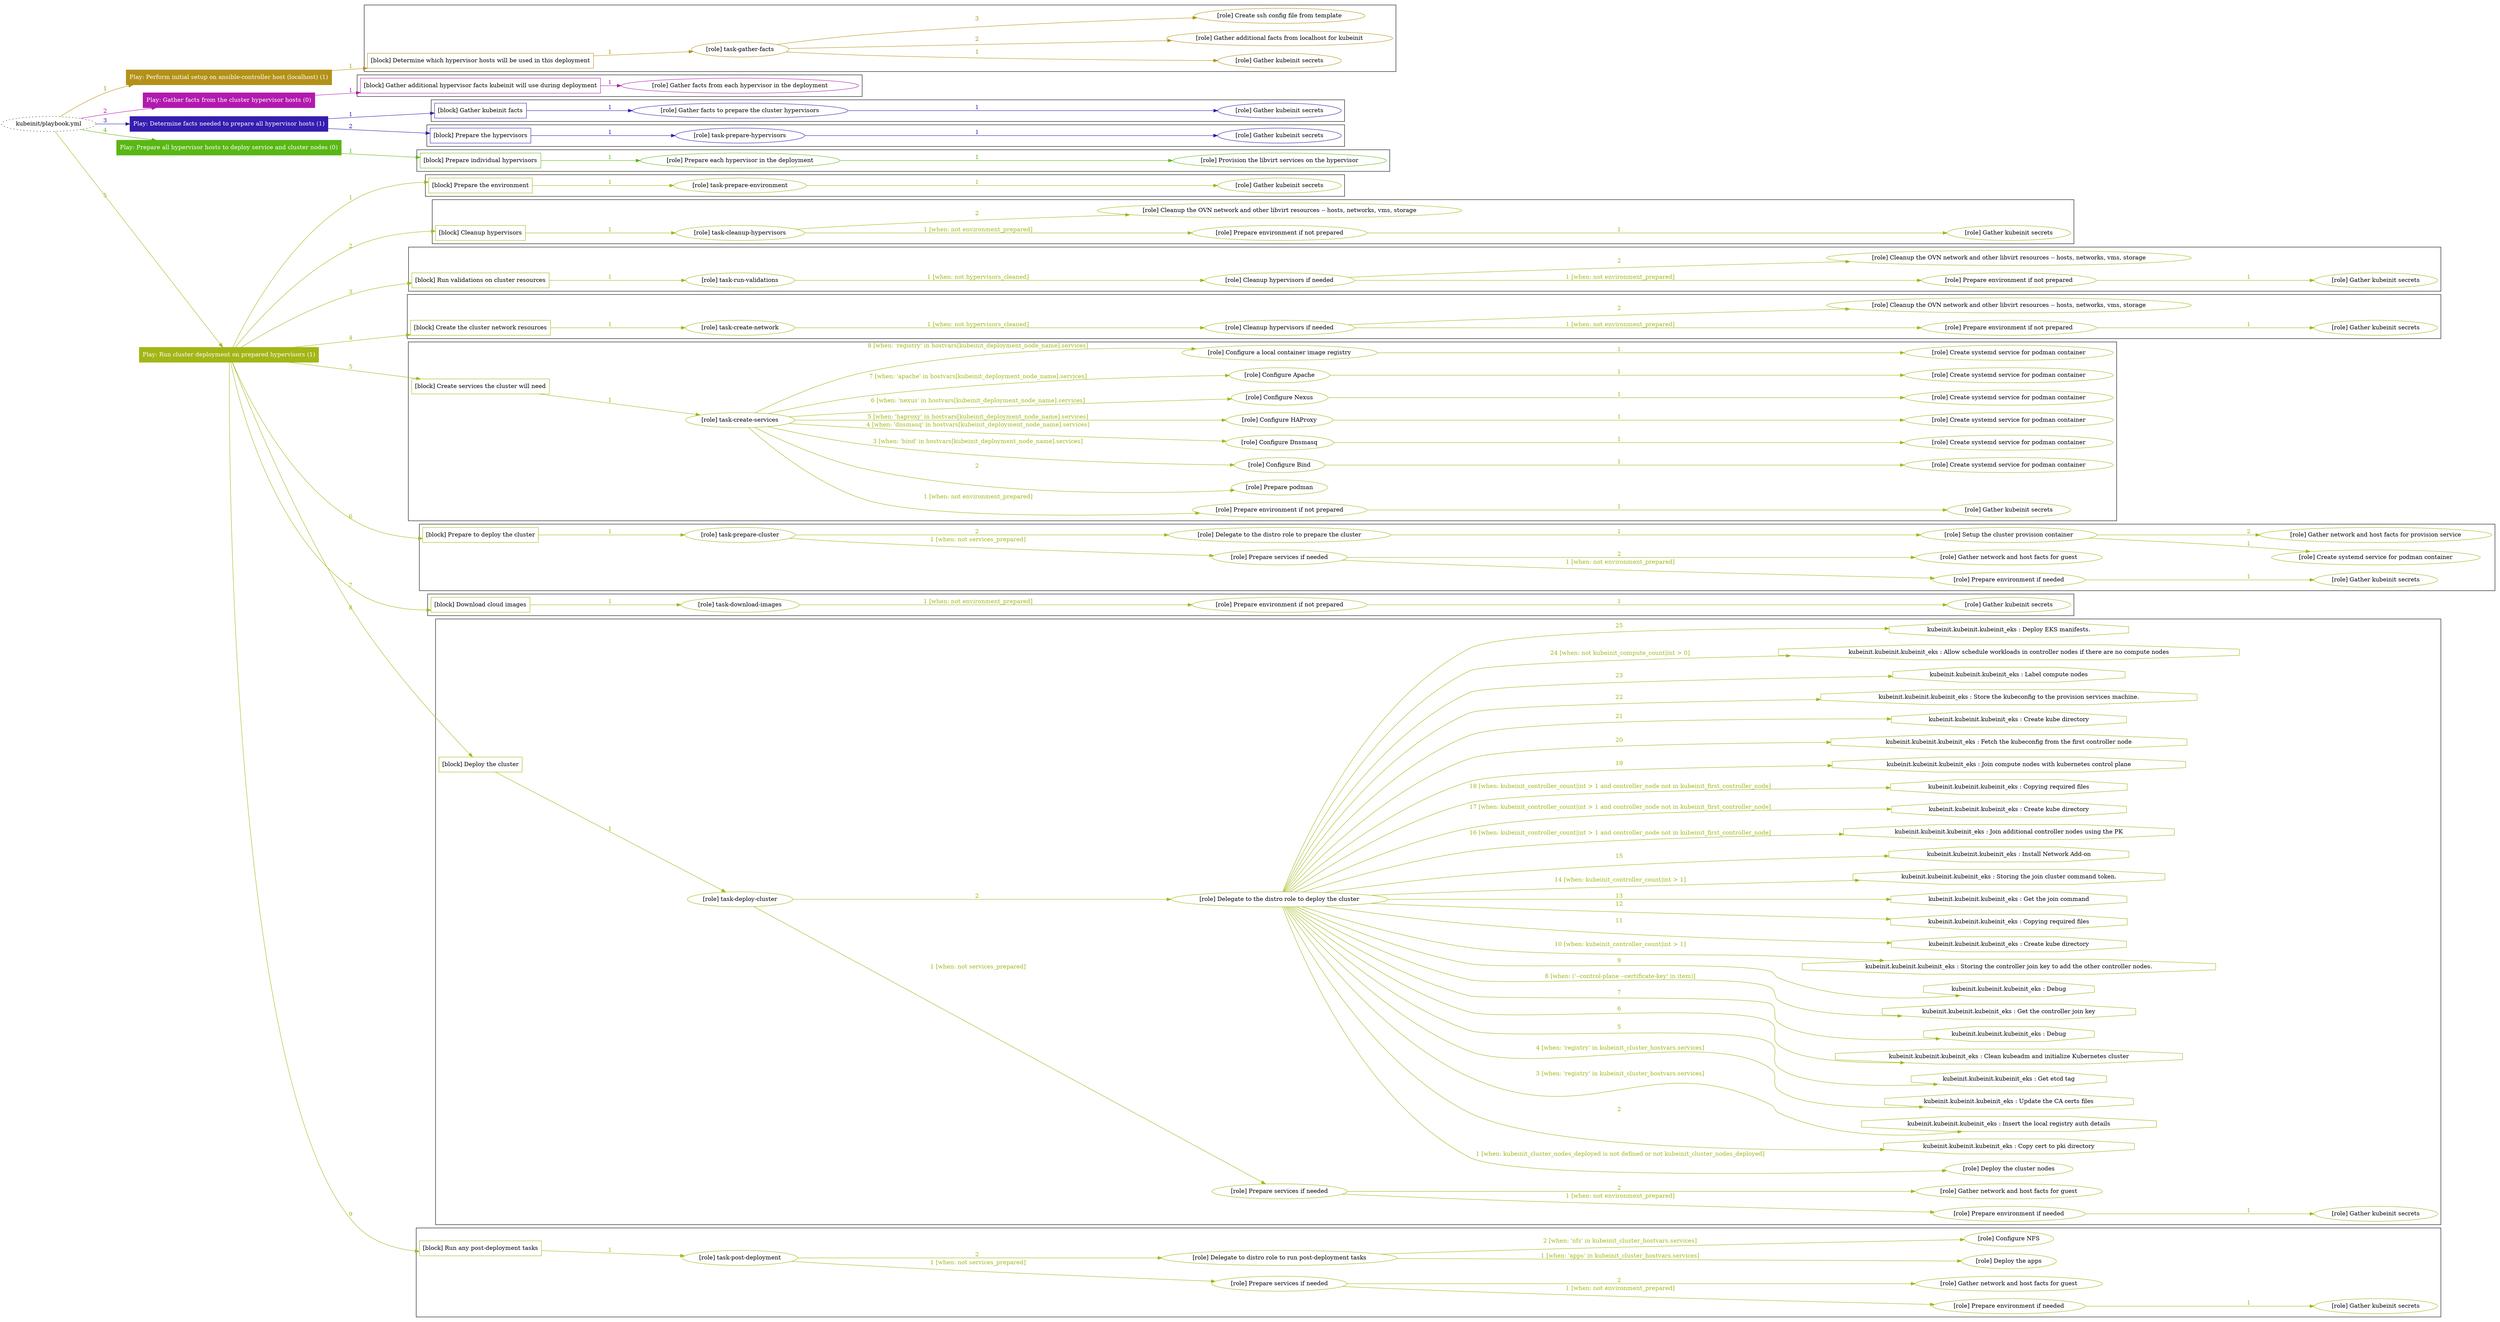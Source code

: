 digraph {
	graph [concentrate=true ordering=in rankdir=LR ratio=fill]
	edge [esep=5 sep=10]
	"kubeinit/playbook.yml" [URL="/home/runner/work/kubeinit/kubeinit/kubeinit/playbook.yml" id=playbook_ec47023a style=dotted]
	"kubeinit/playbook.yml" -> play_1384ffce [label="1 " color="#b39119" fontcolor="#b39119" id=edge_6d614807 labeltooltip="1 " tooltip="1 "]
	subgraph "Play: Perform initial setup on ansible-controller host (localhost) (1)" {
		play_1384ffce [label="Play: Perform initial setup on ansible-controller host (localhost) (1)" URL="/home/runner/work/kubeinit/kubeinit/kubeinit/playbook.yml" color="#b39119" fontcolor="#ffffff" id=play_1384ffce shape=box style=filled tooltip=localhost]
		play_1384ffce -> block_0595ec29 [label=1 color="#b39119" fontcolor="#b39119" id=edge_ca85a07b labeltooltip=1 tooltip=1]
		subgraph cluster_block_0595ec29 {
			block_0595ec29 [label="[block] Determine which hypervisor hosts will be used in this deployment" URL="/home/runner/work/kubeinit/kubeinit/kubeinit/playbook.yml" color="#b39119" id=block_0595ec29 labeltooltip="Determine which hypervisor hosts will be used in this deployment" shape=box tooltip="Determine which hypervisor hosts will be used in this deployment"]
			block_0595ec29 -> role_7319bb50 [label="1 " color="#b39119" fontcolor="#b39119" id=edge_0e35eb71 labeltooltip="1 " tooltip="1 "]
			subgraph "task-gather-facts" {
				role_7319bb50 [label="[role] task-gather-facts" URL="/home/runner/work/kubeinit/kubeinit/kubeinit/playbook.yml" color="#b39119" id=role_7319bb50 tooltip="task-gather-facts"]
				role_7319bb50 -> role_ee40eda3 [label="1 " color="#b39119" fontcolor="#b39119" id=edge_dec8e1fb labeltooltip="1 " tooltip="1 "]
				subgraph "Gather kubeinit secrets" {
					role_ee40eda3 [label="[role] Gather kubeinit secrets" URL="/home/runner/.ansible/collections/ansible_collections/kubeinit/kubeinit/roles/kubeinit_prepare/tasks/build_hypervisors_group.yml" color="#b39119" id=role_ee40eda3 tooltip="Gather kubeinit secrets"]
				}
				role_7319bb50 -> role_ac3e033e [label="2 " color="#b39119" fontcolor="#b39119" id=edge_cea5379b labeltooltip="2 " tooltip="2 "]
				subgraph "Gather additional facts from localhost for kubeinit" {
					role_ac3e033e [label="[role] Gather additional facts from localhost for kubeinit" URL="/home/runner/.ansible/collections/ansible_collections/kubeinit/kubeinit/roles/kubeinit_prepare/tasks/build_hypervisors_group.yml" color="#b39119" id=role_ac3e033e tooltip="Gather additional facts from localhost for kubeinit"]
				}
				role_7319bb50 -> role_bf88262b [label="3 " color="#b39119" fontcolor="#b39119" id=edge_b7e9d6ab labeltooltip="3 " tooltip="3 "]
				subgraph "Create ssh config file from template" {
					role_bf88262b [label="[role] Create ssh config file from template" URL="/home/runner/.ansible/collections/ansible_collections/kubeinit/kubeinit/roles/kubeinit_prepare/tasks/build_hypervisors_group.yml" color="#b39119" id=role_bf88262b tooltip="Create ssh config file from template"]
				}
			}
		}
	}
	"kubeinit/playbook.yml" -> play_9334f4c2 [label="2 " color="#b21aaf" fontcolor="#b21aaf" id=edge_70370ef4 labeltooltip="2 " tooltip="2 "]
	subgraph "Play: Gather facts from the cluster hypervisor hosts (0)" {
		play_9334f4c2 [label="Play: Gather facts from the cluster hypervisor hosts (0)" URL="/home/runner/work/kubeinit/kubeinit/kubeinit/playbook.yml" color="#b21aaf" fontcolor="#ffffff" id=play_9334f4c2 shape=box style=filled tooltip="Play: Gather facts from the cluster hypervisor hosts (0)"]
		play_9334f4c2 -> block_2de4679b [label=1 color="#b21aaf" fontcolor="#b21aaf" id=edge_69ff8d2b labeltooltip=1 tooltip=1]
		subgraph cluster_block_2de4679b {
			block_2de4679b [label="[block] Gather additional hypervisor facts kubeinit will use during deployment" URL="/home/runner/work/kubeinit/kubeinit/kubeinit/playbook.yml" color="#b21aaf" id=block_2de4679b labeltooltip="Gather additional hypervisor facts kubeinit will use during deployment" shape=box tooltip="Gather additional hypervisor facts kubeinit will use during deployment"]
			block_2de4679b -> role_be500702 [label="1 " color="#b21aaf" fontcolor="#b21aaf" id=edge_125c259d labeltooltip="1 " tooltip="1 "]
			subgraph "Gather facts from each hypervisor in the deployment" {
				role_be500702 [label="[role] Gather facts from each hypervisor in the deployment" URL="/home/runner/work/kubeinit/kubeinit/kubeinit/playbook.yml" color="#b21aaf" id=role_be500702 tooltip="Gather facts from each hypervisor in the deployment"]
			}
		}
	}
	"kubeinit/playbook.yml" -> play_9b127abe [label="3 " color="#341daf" fontcolor="#341daf" id=edge_a1f7fdb3 labeltooltip="3 " tooltip="3 "]
	subgraph "Play: Determine facts needed to prepare all hypervisor hosts (1)" {
		play_9b127abe [label="Play: Determine facts needed to prepare all hypervisor hosts (1)" URL="/home/runner/work/kubeinit/kubeinit/kubeinit/playbook.yml" color="#341daf" fontcolor="#ffffff" id=play_9b127abe shape=box style=filled tooltip=localhost]
		play_9b127abe -> block_f1ce55e1 [label=1 color="#341daf" fontcolor="#341daf" id=edge_9dd0a564 labeltooltip=1 tooltip=1]
		subgraph cluster_block_f1ce55e1 {
			block_f1ce55e1 [label="[block] Gather kubeinit facts" URL="/home/runner/work/kubeinit/kubeinit/kubeinit/playbook.yml" color="#341daf" id=block_f1ce55e1 labeltooltip="Gather kubeinit facts" shape=box tooltip="Gather kubeinit facts"]
			block_f1ce55e1 -> role_ab0ae256 [label="1 " color="#341daf" fontcolor="#341daf" id=edge_a9f8a50f labeltooltip="1 " tooltip="1 "]
			subgraph "Gather facts to prepare the cluster hypervisors" {
				role_ab0ae256 [label="[role] Gather facts to prepare the cluster hypervisors" URL="/home/runner/work/kubeinit/kubeinit/kubeinit/playbook.yml" color="#341daf" id=role_ab0ae256 tooltip="Gather facts to prepare the cluster hypervisors"]
				role_ab0ae256 -> role_a054640f [label="1 " color="#341daf" fontcolor="#341daf" id=edge_14a47ede labeltooltip="1 " tooltip="1 "]
				subgraph "Gather kubeinit secrets" {
					role_a054640f [label="[role] Gather kubeinit secrets" URL="/home/runner/.ansible/collections/ansible_collections/kubeinit/kubeinit/roles/kubeinit_prepare/tasks/gather_kubeinit_facts.yml" color="#341daf" id=role_a054640f tooltip="Gather kubeinit secrets"]
				}
			}
		}
		play_9b127abe -> block_f4583c56 [label=2 color="#341daf" fontcolor="#341daf" id=edge_c5135a31 labeltooltip=2 tooltip=2]
		subgraph cluster_block_f4583c56 {
			block_f4583c56 [label="[block] Prepare the hypervisors" URL="/home/runner/work/kubeinit/kubeinit/kubeinit/playbook.yml" color="#341daf" id=block_f4583c56 labeltooltip="Prepare the hypervisors" shape=box tooltip="Prepare the hypervisors"]
			block_f4583c56 -> role_5932c549 [label="1 " color="#341daf" fontcolor="#341daf" id=edge_4b9868b8 labeltooltip="1 " tooltip="1 "]
			subgraph "task-prepare-hypervisors" {
				role_5932c549 [label="[role] task-prepare-hypervisors" URL="/home/runner/work/kubeinit/kubeinit/kubeinit/playbook.yml" color="#341daf" id=role_5932c549 tooltip="task-prepare-hypervisors"]
				role_5932c549 -> role_1930f301 [label="1 " color="#341daf" fontcolor="#341daf" id=edge_70706a9b labeltooltip="1 " tooltip="1 "]
				subgraph "Gather kubeinit secrets" {
					role_1930f301 [label="[role] Gather kubeinit secrets" URL="/home/runner/.ansible/collections/ansible_collections/kubeinit/kubeinit/roles/kubeinit_prepare/tasks/gather_kubeinit_facts.yml" color="#341daf" id=role_1930f301 tooltip="Gather kubeinit secrets"]
				}
			}
		}
	}
	"kubeinit/playbook.yml" -> play_77f406da [label="4 " color="#59b715" fontcolor="#59b715" id=edge_f0935a85 labeltooltip="4 " tooltip="4 "]
	subgraph "Play: Prepare all hypervisor hosts to deploy service and cluster nodes (0)" {
		play_77f406da [label="Play: Prepare all hypervisor hosts to deploy service and cluster nodes (0)" URL="/home/runner/work/kubeinit/kubeinit/kubeinit/playbook.yml" color="#59b715" fontcolor="#ffffff" id=play_77f406da shape=box style=filled tooltip="Play: Prepare all hypervisor hosts to deploy service and cluster nodes (0)"]
		play_77f406da -> block_e1009014 [label=1 color="#59b715" fontcolor="#59b715" id=edge_7661b34a labeltooltip=1 tooltip=1]
		subgraph cluster_block_e1009014 {
			block_e1009014 [label="[block] Prepare individual hypervisors" URL="/home/runner/work/kubeinit/kubeinit/kubeinit/playbook.yml" color="#59b715" id=block_e1009014 labeltooltip="Prepare individual hypervisors" shape=box tooltip="Prepare individual hypervisors"]
			block_e1009014 -> role_3b93a4de [label="1 " color="#59b715" fontcolor="#59b715" id=edge_a768e139 labeltooltip="1 " tooltip="1 "]
			subgraph "Prepare each hypervisor in the deployment" {
				role_3b93a4de [label="[role] Prepare each hypervisor in the deployment" URL="/home/runner/work/kubeinit/kubeinit/kubeinit/playbook.yml" color="#59b715" id=role_3b93a4de tooltip="Prepare each hypervisor in the deployment"]
				role_3b93a4de -> role_aac53ccb [label="1 " color="#59b715" fontcolor="#59b715" id=edge_88a096f7 labeltooltip="1 " tooltip="1 "]
				subgraph "Provision the libvirt services on the hypervisor" {
					role_aac53ccb [label="[role] Provision the libvirt services on the hypervisor" URL="/home/runner/.ansible/collections/ansible_collections/kubeinit/kubeinit/roles/kubeinit_prepare/tasks/prepare_hypervisor.yml" color="#59b715" id=role_aac53ccb tooltip="Provision the libvirt services on the hypervisor"]
				}
			}
		}
	}
	"kubeinit/playbook.yml" -> play_e4306704 [label="5 " color="#a2b616" fontcolor="#a2b616" id=edge_ad97b59d labeltooltip="5 " tooltip="5 "]
	subgraph "Play: Run cluster deployment on prepared hypervisors (1)" {
		play_e4306704 [label="Play: Run cluster deployment on prepared hypervisors (1)" URL="/home/runner/work/kubeinit/kubeinit/kubeinit/playbook.yml" color="#a2b616" fontcolor="#ffffff" id=play_e4306704 shape=box style=filled tooltip=localhost]
		play_e4306704 -> block_54ba2084 [label=1 color="#a2b616" fontcolor="#a2b616" id=edge_aed9d287 labeltooltip=1 tooltip=1]
		subgraph cluster_block_54ba2084 {
			block_54ba2084 [label="[block] Prepare the environment" URL="/home/runner/work/kubeinit/kubeinit/kubeinit/playbook.yml" color="#a2b616" id=block_54ba2084 labeltooltip="Prepare the environment" shape=box tooltip="Prepare the environment"]
			block_54ba2084 -> role_0c67f81e [label="1 " color="#a2b616" fontcolor="#a2b616" id=edge_0d0979a2 labeltooltip="1 " tooltip="1 "]
			subgraph "task-prepare-environment" {
				role_0c67f81e [label="[role] task-prepare-environment" URL="/home/runner/work/kubeinit/kubeinit/kubeinit/playbook.yml" color="#a2b616" id=role_0c67f81e tooltip="task-prepare-environment"]
				role_0c67f81e -> role_c3df45f8 [label="1 " color="#a2b616" fontcolor="#a2b616" id=edge_5001c2c8 labeltooltip="1 " tooltip="1 "]
				subgraph "Gather kubeinit secrets" {
					role_c3df45f8 [label="[role] Gather kubeinit secrets" URL="/home/runner/.ansible/collections/ansible_collections/kubeinit/kubeinit/roles/kubeinit_prepare/tasks/gather_kubeinit_facts.yml" color="#a2b616" id=role_c3df45f8 tooltip="Gather kubeinit secrets"]
				}
			}
		}
		play_e4306704 -> block_d8fe4253 [label=2 color="#a2b616" fontcolor="#a2b616" id=edge_7fc5cfd8 labeltooltip=2 tooltip=2]
		subgraph cluster_block_d8fe4253 {
			block_d8fe4253 [label="[block] Cleanup hypervisors" URL="/home/runner/work/kubeinit/kubeinit/kubeinit/playbook.yml" color="#a2b616" id=block_d8fe4253 labeltooltip="Cleanup hypervisors" shape=box tooltip="Cleanup hypervisors"]
			block_d8fe4253 -> role_6a2c666e [label="1 " color="#a2b616" fontcolor="#a2b616" id=edge_db974cf5 labeltooltip="1 " tooltip="1 "]
			subgraph "task-cleanup-hypervisors" {
				role_6a2c666e [label="[role] task-cleanup-hypervisors" URL="/home/runner/work/kubeinit/kubeinit/kubeinit/playbook.yml" color="#a2b616" id=role_6a2c666e tooltip="task-cleanup-hypervisors"]
				role_6a2c666e -> role_450c06d3 [label="1 [when: not environment_prepared]" color="#a2b616" fontcolor="#a2b616" id=edge_14002dcc labeltooltip="1 [when: not environment_prepared]" tooltip="1 [when: not environment_prepared]"]
				subgraph "Prepare environment if not prepared" {
					role_450c06d3 [label="[role] Prepare environment if not prepared" URL="/home/runner/.ansible/collections/ansible_collections/kubeinit/kubeinit/roles/kubeinit_prepare/tasks/cleanup_hypervisors.yml" color="#a2b616" id=role_450c06d3 tooltip="Prepare environment if not prepared"]
					role_450c06d3 -> role_dd21e432 [label="1 " color="#a2b616" fontcolor="#a2b616" id=edge_26f15fe7 labeltooltip="1 " tooltip="1 "]
					subgraph "Gather kubeinit secrets" {
						role_dd21e432 [label="[role] Gather kubeinit secrets" URL="/home/runner/.ansible/collections/ansible_collections/kubeinit/kubeinit/roles/kubeinit_prepare/tasks/gather_kubeinit_facts.yml" color="#a2b616" id=role_dd21e432 tooltip="Gather kubeinit secrets"]
					}
				}
				role_6a2c666e -> role_c85d9fbb [label="2 " color="#a2b616" fontcolor="#a2b616" id=edge_22e83141 labeltooltip="2 " tooltip="2 "]
				subgraph "Cleanup the OVN network and other libvirt resources -- hosts, networks, vms, storage" {
					role_c85d9fbb [label="[role] Cleanup the OVN network and other libvirt resources -- hosts, networks, vms, storage" URL="/home/runner/.ansible/collections/ansible_collections/kubeinit/kubeinit/roles/kubeinit_prepare/tasks/cleanup_hypervisors.yml" color="#a2b616" id=role_c85d9fbb tooltip="Cleanup the OVN network and other libvirt resources -- hosts, networks, vms, storage"]
				}
			}
		}
		play_e4306704 -> block_e5bf9b51 [label=3 color="#a2b616" fontcolor="#a2b616" id=edge_d3d38bf9 labeltooltip=3 tooltip=3]
		subgraph cluster_block_e5bf9b51 {
			block_e5bf9b51 [label="[block] Run validations on cluster resources" URL="/home/runner/work/kubeinit/kubeinit/kubeinit/playbook.yml" color="#a2b616" id=block_e5bf9b51 labeltooltip="Run validations on cluster resources" shape=box tooltip="Run validations on cluster resources"]
			block_e5bf9b51 -> role_282b7a46 [label="1 " color="#a2b616" fontcolor="#a2b616" id=edge_1b433d8a labeltooltip="1 " tooltip="1 "]
			subgraph "task-run-validations" {
				role_282b7a46 [label="[role] task-run-validations" URL="/home/runner/work/kubeinit/kubeinit/kubeinit/playbook.yml" color="#a2b616" id=role_282b7a46 tooltip="task-run-validations"]
				role_282b7a46 -> role_79e060f1 [label="1 [when: not hypervisors_cleaned]" color="#a2b616" fontcolor="#a2b616" id=edge_530b3eea labeltooltip="1 [when: not hypervisors_cleaned]" tooltip="1 [when: not hypervisors_cleaned]"]
				subgraph "Cleanup hypervisors if needed" {
					role_79e060f1 [label="[role] Cleanup hypervisors if needed" URL="/home/runner/.ansible/collections/ansible_collections/kubeinit/kubeinit/roles/kubeinit_validations/tasks/main.yml" color="#a2b616" id=role_79e060f1 tooltip="Cleanup hypervisors if needed"]
					role_79e060f1 -> role_38dfc001 [label="1 [when: not environment_prepared]" color="#a2b616" fontcolor="#a2b616" id=edge_3dbb3c7a labeltooltip="1 [when: not environment_prepared]" tooltip="1 [when: not environment_prepared]"]
					subgraph "Prepare environment if not prepared" {
						role_38dfc001 [label="[role] Prepare environment if not prepared" URL="/home/runner/.ansible/collections/ansible_collections/kubeinit/kubeinit/roles/kubeinit_prepare/tasks/cleanup_hypervisors.yml" color="#a2b616" id=role_38dfc001 tooltip="Prepare environment if not prepared"]
						role_38dfc001 -> role_a37db31d [label="1 " color="#a2b616" fontcolor="#a2b616" id=edge_ef4a42dd labeltooltip="1 " tooltip="1 "]
						subgraph "Gather kubeinit secrets" {
							role_a37db31d [label="[role] Gather kubeinit secrets" URL="/home/runner/.ansible/collections/ansible_collections/kubeinit/kubeinit/roles/kubeinit_prepare/tasks/gather_kubeinit_facts.yml" color="#a2b616" id=role_a37db31d tooltip="Gather kubeinit secrets"]
						}
					}
					role_79e060f1 -> role_8fa22700 [label="2 " color="#a2b616" fontcolor="#a2b616" id=edge_16d2ade1 labeltooltip="2 " tooltip="2 "]
					subgraph "Cleanup the OVN network and other libvirt resources -- hosts, networks, vms, storage" {
						role_8fa22700 [label="[role] Cleanup the OVN network and other libvirt resources -- hosts, networks, vms, storage" URL="/home/runner/.ansible/collections/ansible_collections/kubeinit/kubeinit/roles/kubeinit_prepare/tasks/cleanup_hypervisors.yml" color="#a2b616" id=role_8fa22700 tooltip="Cleanup the OVN network and other libvirt resources -- hosts, networks, vms, storage"]
					}
				}
			}
		}
		play_e4306704 -> block_08a95c1e [label=4 color="#a2b616" fontcolor="#a2b616" id=edge_40bd6a45 labeltooltip=4 tooltip=4]
		subgraph cluster_block_08a95c1e {
			block_08a95c1e [label="[block] Create the cluster network resources" URL="/home/runner/work/kubeinit/kubeinit/kubeinit/playbook.yml" color="#a2b616" id=block_08a95c1e labeltooltip="Create the cluster network resources" shape=box tooltip="Create the cluster network resources"]
			block_08a95c1e -> role_7c080d9d [label="1 " color="#a2b616" fontcolor="#a2b616" id=edge_4cb628ae labeltooltip="1 " tooltip="1 "]
			subgraph "task-create-network" {
				role_7c080d9d [label="[role] task-create-network" URL="/home/runner/work/kubeinit/kubeinit/kubeinit/playbook.yml" color="#a2b616" id=role_7c080d9d tooltip="task-create-network"]
				role_7c080d9d -> role_1a990873 [label="1 [when: not hypervisors_cleaned]" color="#a2b616" fontcolor="#a2b616" id=edge_0a17bfee labeltooltip="1 [when: not hypervisors_cleaned]" tooltip="1 [when: not hypervisors_cleaned]"]
				subgraph "Cleanup hypervisors if needed" {
					role_1a990873 [label="[role] Cleanup hypervisors if needed" URL="/home/runner/.ansible/collections/ansible_collections/kubeinit/kubeinit/roles/kubeinit_libvirt/tasks/create_network.yml" color="#a2b616" id=role_1a990873 tooltip="Cleanup hypervisors if needed"]
					role_1a990873 -> role_ab674463 [label="1 [when: not environment_prepared]" color="#a2b616" fontcolor="#a2b616" id=edge_5992e14b labeltooltip="1 [when: not environment_prepared]" tooltip="1 [when: not environment_prepared]"]
					subgraph "Prepare environment if not prepared" {
						role_ab674463 [label="[role] Prepare environment if not prepared" URL="/home/runner/.ansible/collections/ansible_collections/kubeinit/kubeinit/roles/kubeinit_prepare/tasks/cleanup_hypervisors.yml" color="#a2b616" id=role_ab674463 tooltip="Prepare environment if not prepared"]
						role_ab674463 -> role_ad8eb995 [label="1 " color="#a2b616" fontcolor="#a2b616" id=edge_64aacb9c labeltooltip="1 " tooltip="1 "]
						subgraph "Gather kubeinit secrets" {
							role_ad8eb995 [label="[role] Gather kubeinit secrets" URL="/home/runner/.ansible/collections/ansible_collections/kubeinit/kubeinit/roles/kubeinit_prepare/tasks/gather_kubeinit_facts.yml" color="#a2b616" id=role_ad8eb995 tooltip="Gather kubeinit secrets"]
						}
					}
					role_1a990873 -> role_fc83e5c6 [label="2 " color="#a2b616" fontcolor="#a2b616" id=edge_ffa6de1a labeltooltip="2 " tooltip="2 "]
					subgraph "Cleanup the OVN network and other libvirt resources -- hosts, networks, vms, storage" {
						role_fc83e5c6 [label="[role] Cleanup the OVN network and other libvirt resources -- hosts, networks, vms, storage" URL="/home/runner/.ansible/collections/ansible_collections/kubeinit/kubeinit/roles/kubeinit_prepare/tasks/cleanup_hypervisors.yml" color="#a2b616" id=role_fc83e5c6 tooltip="Cleanup the OVN network and other libvirt resources -- hosts, networks, vms, storage"]
					}
				}
			}
		}
		play_e4306704 -> block_8c8cc814 [label=5 color="#a2b616" fontcolor="#a2b616" id=edge_977a5cf1 labeltooltip=5 tooltip=5]
		subgraph cluster_block_8c8cc814 {
			block_8c8cc814 [label="[block] Create services the cluster will need" URL="/home/runner/work/kubeinit/kubeinit/kubeinit/playbook.yml" color="#a2b616" id=block_8c8cc814 labeltooltip="Create services the cluster will need" shape=box tooltip="Create services the cluster will need"]
			block_8c8cc814 -> role_d70b0c3b [label="1 " color="#a2b616" fontcolor="#a2b616" id=edge_a2ec6bcb labeltooltip="1 " tooltip="1 "]
			subgraph "task-create-services" {
				role_d70b0c3b [label="[role] task-create-services" URL="/home/runner/work/kubeinit/kubeinit/kubeinit/playbook.yml" color="#a2b616" id=role_d70b0c3b tooltip="task-create-services"]
				role_d70b0c3b -> role_8b2b8ba5 [label="1 [when: not environment_prepared]" color="#a2b616" fontcolor="#a2b616" id=edge_c832bbc6 labeltooltip="1 [when: not environment_prepared]" tooltip="1 [when: not environment_prepared]"]
				subgraph "Prepare environment if not prepared" {
					role_8b2b8ba5 [label="[role] Prepare environment if not prepared" URL="/home/runner/.ansible/collections/ansible_collections/kubeinit/kubeinit/roles/kubeinit_services/tasks/main.yml" color="#a2b616" id=role_8b2b8ba5 tooltip="Prepare environment if not prepared"]
					role_8b2b8ba5 -> role_91d8fb34 [label="1 " color="#a2b616" fontcolor="#a2b616" id=edge_de3e7136 labeltooltip="1 " tooltip="1 "]
					subgraph "Gather kubeinit secrets" {
						role_91d8fb34 [label="[role] Gather kubeinit secrets" URL="/home/runner/.ansible/collections/ansible_collections/kubeinit/kubeinit/roles/kubeinit_prepare/tasks/gather_kubeinit_facts.yml" color="#a2b616" id=role_91d8fb34 tooltip="Gather kubeinit secrets"]
					}
				}
				role_d70b0c3b -> role_fce0771a [label="2 " color="#a2b616" fontcolor="#a2b616" id=edge_0bce07e6 labeltooltip="2 " tooltip="2 "]
				subgraph "Prepare podman" {
					role_fce0771a [label="[role] Prepare podman" URL="/home/runner/.ansible/collections/ansible_collections/kubeinit/kubeinit/roles/kubeinit_services/tasks/00_create_service_pod.yml" color="#a2b616" id=role_fce0771a tooltip="Prepare podman"]
				}
				role_d70b0c3b -> role_ce8dab2b [label="3 [when: 'bind' in hostvars[kubeinit_deployment_node_name].services]" color="#a2b616" fontcolor="#a2b616" id=edge_274d6b09 labeltooltip="3 [when: 'bind' in hostvars[kubeinit_deployment_node_name].services]" tooltip="3 [when: 'bind' in hostvars[kubeinit_deployment_node_name].services]"]
				subgraph "Configure Bind" {
					role_ce8dab2b [label="[role] Configure Bind" URL="/home/runner/.ansible/collections/ansible_collections/kubeinit/kubeinit/roles/kubeinit_services/tasks/start_services_containers.yml" color="#a2b616" id=role_ce8dab2b tooltip="Configure Bind"]
					role_ce8dab2b -> role_32143b0c [label="1 " color="#a2b616" fontcolor="#a2b616" id=edge_33a25ea0 labeltooltip="1 " tooltip="1 "]
					subgraph "Create systemd service for podman container" {
						role_32143b0c [label="[role] Create systemd service for podman container" URL="/home/runner/.ansible/collections/ansible_collections/kubeinit/kubeinit/roles/kubeinit_bind/tasks/main.yml" color="#a2b616" id=role_32143b0c tooltip="Create systemd service for podman container"]
					}
				}
				role_d70b0c3b -> role_f0e1c869 [label="4 [when: 'dnsmasq' in hostvars[kubeinit_deployment_node_name].services]" color="#a2b616" fontcolor="#a2b616" id=edge_5ffc9c88 labeltooltip="4 [when: 'dnsmasq' in hostvars[kubeinit_deployment_node_name].services]" tooltip="4 [when: 'dnsmasq' in hostvars[kubeinit_deployment_node_name].services]"]
				subgraph "Configure Dnsmasq" {
					role_f0e1c869 [label="[role] Configure Dnsmasq" URL="/home/runner/.ansible/collections/ansible_collections/kubeinit/kubeinit/roles/kubeinit_services/tasks/start_services_containers.yml" color="#a2b616" id=role_f0e1c869 tooltip="Configure Dnsmasq"]
					role_f0e1c869 -> role_14b9c249 [label="1 " color="#a2b616" fontcolor="#a2b616" id=edge_d575d33e labeltooltip="1 " tooltip="1 "]
					subgraph "Create systemd service for podman container" {
						role_14b9c249 [label="[role] Create systemd service for podman container" URL="/home/runner/.ansible/collections/ansible_collections/kubeinit/kubeinit/roles/kubeinit_dnsmasq/tasks/main.yml" color="#a2b616" id=role_14b9c249 tooltip="Create systemd service for podman container"]
					}
				}
				role_d70b0c3b -> role_3e94a78e [label="5 [when: 'haproxy' in hostvars[kubeinit_deployment_node_name].services]" color="#a2b616" fontcolor="#a2b616" id=edge_28aacacb labeltooltip="5 [when: 'haproxy' in hostvars[kubeinit_deployment_node_name].services]" tooltip="5 [when: 'haproxy' in hostvars[kubeinit_deployment_node_name].services]"]
				subgraph "Configure HAProxy" {
					role_3e94a78e [label="[role] Configure HAProxy" URL="/home/runner/.ansible/collections/ansible_collections/kubeinit/kubeinit/roles/kubeinit_services/tasks/start_services_containers.yml" color="#a2b616" id=role_3e94a78e tooltip="Configure HAProxy"]
					role_3e94a78e -> role_a6dd7b95 [label="1 " color="#a2b616" fontcolor="#a2b616" id=edge_481852b0 labeltooltip="1 " tooltip="1 "]
					subgraph "Create systemd service for podman container" {
						role_a6dd7b95 [label="[role] Create systemd service for podman container" URL="/home/runner/.ansible/collections/ansible_collections/kubeinit/kubeinit/roles/kubeinit_haproxy/tasks/main.yml" color="#a2b616" id=role_a6dd7b95 tooltip="Create systemd service for podman container"]
					}
				}
				role_d70b0c3b -> role_947efd11 [label="6 [when: 'nexus' in hostvars[kubeinit_deployment_node_name].services]" color="#a2b616" fontcolor="#a2b616" id=edge_7dcd44d3 labeltooltip="6 [when: 'nexus' in hostvars[kubeinit_deployment_node_name].services]" tooltip="6 [when: 'nexus' in hostvars[kubeinit_deployment_node_name].services]"]
				subgraph "Configure Nexus" {
					role_947efd11 [label="[role] Configure Nexus" URL="/home/runner/.ansible/collections/ansible_collections/kubeinit/kubeinit/roles/kubeinit_services/tasks/start_services_containers.yml" color="#a2b616" id=role_947efd11 tooltip="Configure Nexus"]
					role_947efd11 -> role_41cf49e8 [label="1 " color="#a2b616" fontcolor="#a2b616" id=edge_f07cf0b0 labeltooltip="1 " tooltip="1 "]
					subgraph "Create systemd service for podman container" {
						role_41cf49e8 [label="[role] Create systemd service for podman container" URL="/home/runner/.ansible/collections/ansible_collections/kubeinit/kubeinit/roles/kubeinit_nexus/tasks/main.yml" color="#a2b616" id=role_41cf49e8 tooltip="Create systemd service for podman container"]
					}
				}
				role_d70b0c3b -> role_3772b176 [label="7 [when: 'apache' in hostvars[kubeinit_deployment_node_name].services]" color="#a2b616" fontcolor="#a2b616" id=edge_58e50343 labeltooltip="7 [when: 'apache' in hostvars[kubeinit_deployment_node_name].services]" tooltip="7 [when: 'apache' in hostvars[kubeinit_deployment_node_name].services]"]
				subgraph "Configure Apache" {
					role_3772b176 [label="[role] Configure Apache" URL="/home/runner/.ansible/collections/ansible_collections/kubeinit/kubeinit/roles/kubeinit_services/tasks/start_services_containers.yml" color="#a2b616" id=role_3772b176 tooltip="Configure Apache"]
					role_3772b176 -> role_c7087888 [label="1 " color="#a2b616" fontcolor="#a2b616" id=edge_c1555f77 labeltooltip="1 " tooltip="1 "]
					subgraph "Create systemd service for podman container" {
						role_c7087888 [label="[role] Create systemd service for podman container" URL="/home/runner/.ansible/collections/ansible_collections/kubeinit/kubeinit/roles/kubeinit_apache/tasks/main.yml" color="#a2b616" id=role_c7087888 tooltip="Create systemd service for podman container"]
					}
				}
				role_d70b0c3b -> role_f275db63 [label="8 [when: 'registry' in hostvars[kubeinit_deployment_node_name].services]" color="#a2b616" fontcolor="#a2b616" id=edge_7c45bdef labeltooltip="8 [when: 'registry' in hostvars[kubeinit_deployment_node_name].services]" tooltip="8 [when: 'registry' in hostvars[kubeinit_deployment_node_name].services]"]
				subgraph "Configure a local container image registry" {
					role_f275db63 [label="[role] Configure a local container image registry" URL="/home/runner/.ansible/collections/ansible_collections/kubeinit/kubeinit/roles/kubeinit_services/tasks/start_services_containers.yml" color="#a2b616" id=role_f275db63 tooltip="Configure a local container image registry"]
					role_f275db63 -> role_15469d8f [label="1 " color="#a2b616" fontcolor="#a2b616" id=edge_3a538485 labeltooltip="1 " tooltip="1 "]
					subgraph "Create systemd service for podman container" {
						role_15469d8f [label="[role] Create systemd service for podman container" URL="/home/runner/.ansible/collections/ansible_collections/kubeinit/kubeinit/roles/kubeinit_registry/tasks/main.yml" color="#a2b616" id=role_15469d8f tooltip="Create systemd service for podman container"]
					}
				}
			}
		}
		play_e4306704 -> block_5c658a50 [label=6 color="#a2b616" fontcolor="#a2b616" id=edge_95bb61f7 labeltooltip=6 tooltip=6]
		subgraph cluster_block_5c658a50 {
			block_5c658a50 [label="[block] Prepare to deploy the cluster" URL="/home/runner/work/kubeinit/kubeinit/kubeinit/playbook.yml" color="#a2b616" id=block_5c658a50 labeltooltip="Prepare to deploy the cluster" shape=box tooltip="Prepare to deploy the cluster"]
			block_5c658a50 -> role_a350c5b2 [label="1 " color="#a2b616" fontcolor="#a2b616" id=edge_96ea9cd9 labeltooltip="1 " tooltip="1 "]
			subgraph "task-prepare-cluster" {
				role_a350c5b2 [label="[role] task-prepare-cluster" URL="/home/runner/work/kubeinit/kubeinit/kubeinit/playbook.yml" color="#a2b616" id=role_a350c5b2 tooltip="task-prepare-cluster"]
				role_a350c5b2 -> role_1a443c85 [label="1 [when: not services_prepared]" color="#a2b616" fontcolor="#a2b616" id=edge_5b9eff1d labeltooltip="1 [when: not services_prepared]" tooltip="1 [when: not services_prepared]"]
				subgraph "Prepare services if needed" {
					role_1a443c85 [label="[role] Prepare services if needed" URL="/home/runner/.ansible/collections/ansible_collections/kubeinit/kubeinit/roles/kubeinit_prepare/tasks/prepare_cluster.yml" color="#a2b616" id=role_1a443c85 tooltip="Prepare services if needed"]
					role_1a443c85 -> role_950a7c74 [label="1 [when: not environment_prepared]" color="#a2b616" fontcolor="#a2b616" id=edge_7d4b997b labeltooltip="1 [when: not environment_prepared]" tooltip="1 [when: not environment_prepared]"]
					subgraph "Prepare environment if needed" {
						role_950a7c74 [label="[role] Prepare environment if needed" URL="/home/runner/.ansible/collections/ansible_collections/kubeinit/kubeinit/roles/kubeinit_services/tasks/prepare_services.yml" color="#a2b616" id=role_950a7c74 tooltip="Prepare environment if needed"]
						role_950a7c74 -> role_08d1fe17 [label="1 " color="#a2b616" fontcolor="#a2b616" id=edge_117c80a2 labeltooltip="1 " tooltip="1 "]
						subgraph "Gather kubeinit secrets" {
							role_08d1fe17 [label="[role] Gather kubeinit secrets" URL="/home/runner/.ansible/collections/ansible_collections/kubeinit/kubeinit/roles/kubeinit_prepare/tasks/gather_kubeinit_facts.yml" color="#a2b616" id=role_08d1fe17 tooltip="Gather kubeinit secrets"]
						}
					}
					role_1a443c85 -> role_ab5ee193 [label="2 " color="#a2b616" fontcolor="#a2b616" id=edge_1e371057 labeltooltip="2 " tooltip="2 "]
					subgraph "Gather network and host facts for guest" {
						role_ab5ee193 [label="[role] Gather network and host facts for guest" URL="/home/runner/.ansible/collections/ansible_collections/kubeinit/kubeinit/roles/kubeinit_services/tasks/prepare_services.yml" color="#a2b616" id=role_ab5ee193 tooltip="Gather network and host facts for guest"]
					}
				}
				role_a350c5b2 -> role_adcdf09b [label="2 " color="#a2b616" fontcolor="#a2b616" id=edge_274c9e6c labeltooltip="2 " tooltip="2 "]
				subgraph "Delegate to the distro role to prepare the cluster" {
					role_adcdf09b [label="[role] Delegate to the distro role to prepare the cluster" URL="/home/runner/.ansible/collections/ansible_collections/kubeinit/kubeinit/roles/kubeinit_prepare/tasks/prepare_cluster.yml" color="#a2b616" id=role_adcdf09b tooltip="Delegate to the distro role to prepare the cluster"]
					role_adcdf09b -> role_2c9589b8 [label="1 " color="#a2b616" fontcolor="#a2b616" id=edge_f56f2bb5 labeltooltip="1 " tooltip="1 "]
					subgraph "Setup the cluster provision container" {
						role_2c9589b8 [label="[role] Setup the cluster provision container" URL="/home/runner/.ansible/collections/ansible_collections/kubeinit/kubeinit/roles/kubeinit_eks/tasks/prepare_cluster.yml" color="#a2b616" id=role_2c9589b8 tooltip="Setup the cluster provision container"]
						role_2c9589b8 -> role_0c512d5b [label="1 " color="#a2b616" fontcolor="#a2b616" id=edge_10136524 labeltooltip="1 " tooltip="1 "]
						subgraph "Create systemd service for podman container" {
							role_0c512d5b [label="[role] Create systemd service for podman container" URL="/home/runner/.ansible/collections/ansible_collections/kubeinit/kubeinit/roles/kubeinit_services/tasks/create_provision_container.yml" color="#a2b616" id=role_0c512d5b tooltip="Create systemd service for podman container"]
						}
						role_2c9589b8 -> role_db9c1fa8 [label="2 " color="#a2b616" fontcolor="#a2b616" id=edge_db9b3289 labeltooltip="2 " tooltip="2 "]
						subgraph "Gather network and host facts for provision service" {
							role_db9c1fa8 [label="[role] Gather network and host facts for provision service" URL="/home/runner/.ansible/collections/ansible_collections/kubeinit/kubeinit/roles/kubeinit_services/tasks/create_provision_container.yml" color="#a2b616" id=role_db9c1fa8 tooltip="Gather network and host facts for provision service"]
						}
					}
				}
			}
		}
		play_e4306704 -> block_471ac77f [label=7 color="#a2b616" fontcolor="#a2b616" id=edge_4498307e labeltooltip=7 tooltip=7]
		subgraph cluster_block_471ac77f {
			block_471ac77f [label="[block] Download cloud images" URL="/home/runner/work/kubeinit/kubeinit/kubeinit/playbook.yml" color="#a2b616" id=block_471ac77f labeltooltip="Download cloud images" shape=box tooltip="Download cloud images"]
			block_471ac77f -> role_058bbb8a [label="1 " color="#a2b616" fontcolor="#a2b616" id=edge_68d84997 labeltooltip="1 " tooltip="1 "]
			subgraph "task-download-images" {
				role_058bbb8a [label="[role] task-download-images" URL="/home/runner/work/kubeinit/kubeinit/kubeinit/playbook.yml" color="#a2b616" id=role_058bbb8a tooltip="task-download-images"]
				role_058bbb8a -> role_46c45f21 [label="1 [when: not environment_prepared]" color="#a2b616" fontcolor="#a2b616" id=edge_e690df7a labeltooltip="1 [when: not environment_prepared]" tooltip="1 [when: not environment_prepared]"]
				subgraph "Prepare environment if not prepared" {
					role_46c45f21 [label="[role] Prepare environment if not prepared" URL="/home/runner/.ansible/collections/ansible_collections/kubeinit/kubeinit/roles/kubeinit_libvirt/tasks/download_cloud_images.yml" color="#a2b616" id=role_46c45f21 tooltip="Prepare environment if not prepared"]
					role_46c45f21 -> role_370b630a [label="1 " color="#a2b616" fontcolor="#a2b616" id=edge_f868d9b9 labeltooltip="1 " tooltip="1 "]
					subgraph "Gather kubeinit secrets" {
						role_370b630a [label="[role] Gather kubeinit secrets" URL="/home/runner/.ansible/collections/ansible_collections/kubeinit/kubeinit/roles/kubeinit_prepare/tasks/gather_kubeinit_facts.yml" color="#a2b616" id=role_370b630a tooltip="Gather kubeinit secrets"]
					}
				}
			}
		}
		play_e4306704 -> block_1dc12161 [label=8 color="#a2b616" fontcolor="#a2b616" id=edge_f6f25ebb labeltooltip=8 tooltip=8]
		subgraph cluster_block_1dc12161 {
			block_1dc12161 [label="[block] Deploy the cluster" URL="/home/runner/work/kubeinit/kubeinit/kubeinit/playbook.yml" color="#a2b616" id=block_1dc12161 labeltooltip="Deploy the cluster" shape=box tooltip="Deploy the cluster"]
			block_1dc12161 -> role_5a56c1ce [label="1 " color="#a2b616" fontcolor="#a2b616" id=edge_b708f3c0 labeltooltip="1 " tooltip="1 "]
			subgraph "task-deploy-cluster" {
				role_5a56c1ce [label="[role] task-deploy-cluster" URL="/home/runner/work/kubeinit/kubeinit/kubeinit/playbook.yml" color="#a2b616" id=role_5a56c1ce tooltip="task-deploy-cluster"]
				role_5a56c1ce -> role_36a0fd55 [label="1 [when: not services_prepared]" color="#a2b616" fontcolor="#a2b616" id=edge_ff4a49f9 labeltooltip="1 [when: not services_prepared]" tooltip="1 [when: not services_prepared]"]
				subgraph "Prepare services if needed" {
					role_36a0fd55 [label="[role] Prepare services if needed" URL="/home/runner/.ansible/collections/ansible_collections/kubeinit/kubeinit/roles/kubeinit_prepare/tasks/deploy_cluster.yml" color="#a2b616" id=role_36a0fd55 tooltip="Prepare services if needed"]
					role_36a0fd55 -> role_eecdc95c [label="1 [when: not environment_prepared]" color="#a2b616" fontcolor="#a2b616" id=edge_76766adb labeltooltip="1 [when: not environment_prepared]" tooltip="1 [when: not environment_prepared]"]
					subgraph "Prepare environment if needed" {
						role_eecdc95c [label="[role] Prepare environment if needed" URL="/home/runner/.ansible/collections/ansible_collections/kubeinit/kubeinit/roles/kubeinit_services/tasks/prepare_services.yml" color="#a2b616" id=role_eecdc95c tooltip="Prepare environment if needed"]
						role_eecdc95c -> role_f9a6553a [label="1 " color="#a2b616" fontcolor="#a2b616" id=edge_bb13582d labeltooltip="1 " tooltip="1 "]
						subgraph "Gather kubeinit secrets" {
							role_f9a6553a [label="[role] Gather kubeinit secrets" URL="/home/runner/.ansible/collections/ansible_collections/kubeinit/kubeinit/roles/kubeinit_prepare/tasks/gather_kubeinit_facts.yml" color="#a2b616" id=role_f9a6553a tooltip="Gather kubeinit secrets"]
						}
					}
					role_36a0fd55 -> role_2f0655dc [label="2 " color="#a2b616" fontcolor="#a2b616" id=edge_ddfb145d labeltooltip="2 " tooltip="2 "]
					subgraph "Gather network and host facts for guest" {
						role_2f0655dc [label="[role] Gather network and host facts for guest" URL="/home/runner/.ansible/collections/ansible_collections/kubeinit/kubeinit/roles/kubeinit_services/tasks/prepare_services.yml" color="#a2b616" id=role_2f0655dc tooltip="Gather network and host facts for guest"]
					}
				}
				role_5a56c1ce -> role_285661dd [label="2 " color="#a2b616" fontcolor="#a2b616" id=edge_864fec36 labeltooltip="2 " tooltip="2 "]
				subgraph "Delegate to the distro role to deploy the cluster" {
					role_285661dd [label="[role] Delegate to the distro role to deploy the cluster" URL="/home/runner/.ansible/collections/ansible_collections/kubeinit/kubeinit/roles/kubeinit_prepare/tasks/deploy_cluster.yml" color="#a2b616" id=role_285661dd tooltip="Delegate to the distro role to deploy the cluster"]
					role_285661dd -> role_8bd7e48f [label="1 [when: kubeinit_cluster_nodes_deployed is not defined or not kubeinit_cluster_nodes_deployed]" color="#a2b616" fontcolor="#a2b616" id=edge_42675a61 labeltooltip="1 [when: kubeinit_cluster_nodes_deployed is not defined or not kubeinit_cluster_nodes_deployed]" tooltip="1 [when: kubeinit_cluster_nodes_deployed is not defined or not kubeinit_cluster_nodes_deployed]"]
					subgraph "Deploy the cluster nodes" {
						role_8bd7e48f [label="[role] Deploy the cluster nodes" URL="/home/runner/.ansible/collections/ansible_collections/kubeinit/kubeinit/roles/kubeinit_eks/tasks/main.yml" color="#a2b616" id=role_8bd7e48f tooltip="Deploy the cluster nodes"]
					}
					task_0ad08610 [label="kubeinit.kubeinit.kubeinit_eks : Copy cert to pki directory" URL="/home/runner/.ansible/collections/ansible_collections/kubeinit/kubeinit/roles/kubeinit_eks/tasks/main.yml" color="#a2b616" id=task_0ad08610 shape=octagon tooltip="kubeinit.kubeinit.kubeinit_eks : Copy cert to pki directory"]
					role_285661dd -> task_0ad08610 [label="2 " color="#a2b616" fontcolor="#a2b616" id=edge_39d4fa2a labeltooltip="2 " tooltip="2 "]
					task_b0fe8b6d [label="kubeinit.kubeinit.kubeinit_eks : Insert the local registry auth details" URL="/home/runner/.ansible/collections/ansible_collections/kubeinit/kubeinit/roles/kubeinit_eks/tasks/main.yml" color="#a2b616" id=task_b0fe8b6d shape=octagon tooltip="kubeinit.kubeinit.kubeinit_eks : Insert the local registry auth details"]
					role_285661dd -> task_b0fe8b6d [label="3 [when: 'registry' in kubeinit_cluster_hostvars.services]" color="#a2b616" fontcolor="#a2b616" id=edge_4ccd906a labeltooltip="3 [when: 'registry' in kubeinit_cluster_hostvars.services]" tooltip="3 [when: 'registry' in kubeinit_cluster_hostvars.services]"]
					task_8e7f4ce3 [label="kubeinit.kubeinit.kubeinit_eks : Update the CA certs files" URL="/home/runner/.ansible/collections/ansible_collections/kubeinit/kubeinit/roles/kubeinit_eks/tasks/main.yml" color="#a2b616" id=task_8e7f4ce3 shape=octagon tooltip="kubeinit.kubeinit.kubeinit_eks : Update the CA certs files"]
					role_285661dd -> task_8e7f4ce3 [label="4 [when: 'registry' in kubeinit_cluster_hostvars.services]" color="#a2b616" fontcolor="#a2b616" id=edge_ef3579f8 labeltooltip="4 [when: 'registry' in kubeinit_cluster_hostvars.services]" tooltip="4 [when: 'registry' in kubeinit_cluster_hostvars.services]"]
					task_c7a70116 [label="kubeinit.kubeinit.kubeinit_eks : Get etcd tag" URL="/home/runner/.ansible/collections/ansible_collections/kubeinit/kubeinit/roles/kubeinit_eks/tasks/main.yml" color="#a2b616" id=task_c7a70116 shape=octagon tooltip="kubeinit.kubeinit.kubeinit_eks : Get etcd tag"]
					role_285661dd -> task_c7a70116 [label="5 " color="#a2b616" fontcolor="#a2b616" id=edge_e6e21841 labeltooltip="5 " tooltip="5 "]
					task_fb2734d8 [label="kubeinit.kubeinit.kubeinit_eks : Clean kubeadm and initialize Kubernetes cluster" URL="/home/runner/.ansible/collections/ansible_collections/kubeinit/kubeinit/roles/kubeinit_eks/tasks/main.yml" color="#a2b616" id=task_fb2734d8 shape=octagon tooltip="kubeinit.kubeinit.kubeinit_eks : Clean kubeadm and initialize Kubernetes cluster"]
					role_285661dd -> task_fb2734d8 [label="6 " color="#a2b616" fontcolor="#a2b616" id=edge_d0d7e334 labeltooltip="6 " tooltip="6 "]
					task_cf8e916a [label="kubeinit.kubeinit.kubeinit_eks : Debug" URL="/home/runner/.ansible/collections/ansible_collections/kubeinit/kubeinit/roles/kubeinit_eks/tasks/main.yml" color="#a2b616" id=task_cf8e916a shape=octagon tooltip="kubeinit.kubeinit.kubeinit_eks : Debug"]
					role_285661dd -> task_cf8e916a [label="7 " color="#a2b616" fontcolor="#a2b616" id=edge_d2b55156 labeltooltip="7 " tooltip="7 "]
					task_3899806a [label="kubeinit.kubeinit.kubeinit_eks : Get the controller join key" URL="/home/runner/.ansible/collections/ansible_collections/kubeinit/kubeinit/roles/kubeinit_eks/tasks/main.yml" color="#a2b616" id=task_3899806a shape=octagon tooltip="kubeinit.kubeinit.kubeinit_eks : Get the controller join key"]
					role_285661dd -> task_3899806a [label="8 [when: ('--control-plane --certificate-key' in item)]" color="#a2b616" fontcolor="#a2b616" id=edge_4e0a1462 labeltooltip="8 [when: ('--control-plane --certificate-key' in item)]" tooltip="8 [when: ('--control-plane --certificate-key' in item)]"]
					task_740762a2 [label="kubeinit.kubeinit.kubeinit_eks : Debug" URL="/home/runner/.ansible/collections/ansible_collections/kubeinit/kubeinit/roles/kubeinit_eks/tasks/main.yml" color="#a2b616" id=task_740762a2 shape=octagon tooltip="kubeinit.kubeinit.kubeinit_eks : Debug"]
					role_285661dd -> task_740762a2 [label="9 " color="#a2b616" fontcolor="#a2b616" id=edge_bd410f94 labeltooltip="9 " tooltip="9 "]
					task_a78b1080 [label="kubeinit.kubeinit.kubeinit_eks : Storing the controller join key to add the other controller nodes." URL="/home/runner/.ansible/collections/ansible_collections/kubeinit/kubeinit/roles/kubeinit_eks/tasks/main.yml" color="#a2b616" id=task_a78b1080 shape=octagon tooltip="kubeinit.kubeinit.kubeinit_eks : Storing the controller join key to add the other controller nodes."]
					role_285661dd -> task_a78b1080 [label="10 [when: kubeinit_controller_count|int > 1]" color="#a2b616" fontcolor="#a2b616" id=edge_e7295d8a labeltooltip="10 [when: kubeinit_controller_count|int > 1]" tooltip="10 [when: kubeinit_controller_count|int > 1]"]
					task_79bff98f [label="kubeinit.kubeinit.kubeinit_eks : Create kube directory" URL="/home/runner/.ansible/collections/ansible_collections/kubeinit/kubeinit/roles/kubeinit_eks/tasks/main.yml" color="#a2b616" id=task_79bff98f shape=octagon tooltip="kubeinit.kubeinit.kubeinit_eks : Create kube directory"]
					role_285661dd -> task_79bff98f [label="11 " color="#a2b616" fontcolor="#a2b616" id=edge_16e0cf88 labeltooltip="11 " tooltip="11 "]
					task_fe638a98 [label="kubeinit.kubeinit.kubeinit_eks : Copying required files" URL="/home/runner/.ansible/collections/ansible_collections/kubeinit/kubeinit/roles/kubeinit_eks/tasks/main.yml" color="#a2b616" id=task_fe638a98 shape=octagon tooltip="kubeinit.kubeinit.kubeinit_eks : Copying required files"]
					role_285661dd -> task_fe638a98 [label="12 " color="#a2b616" fontcolor="#a2b616" id=edge_fb954a7f labeltooltip="12 " tooltip="12 "]
					task_05beb66e [label="kubeinit.kubeinit.kubeinit_eks : Get the join command" URL="/home/runner/.ansible/collections/ansible_collections/kubeinit/kubeinit/roles/kubeinit_eks/tasks/main.yml" color="#a2b616" id=task_05beb66e shape=octagon tooltip="kubeinit.kubeinit.kubeinit_eks : Get the join command"]
					role_285661dd -> task_05beb66e [label="13 " color="#a2b616" fontcolor="#a2b616" id=edge_23a1eadd labeltooltip="13 " tooltip="13 "]
					task_f61e56db [label="kubeinit.kubeinit.kubeinit_eks : Storing the join cluster command token." URL="/home/runner/.ansible/collections/ansible_collections/kubeinit/kubeinit/roles/kubeinit_eks/tasks/main.yml" color="#a2b616" id=task_f61e56db shape=octagon tooltip="kubeinit.kubeinit.kubeinit_eks : Storing the join cluster command token."]
					role_285661dd -> task_f61e56db [label="14 [when: kubeinit_controller_count|int > 1]" color="#a2b616" fontcolor="#a2b616" id=edge_3f998134 labeltooltip="14 [when: kubeinit_controller_count|int > 1]" tooltip="14 [when: kubeinit_controller_count|int > 1]"]
					task_25a3c5ef [label="kubeinit.kubeinit.kubeinit_eks : Install Network Add-on" URL="/home/runner/.ansible/collections/ansible_collections/kubeinit/kubeinit/roles/kubeinit_eks/tasks/main.yml" color="#a2b616" id=task_25a3c5ef shape=octagon tooltip="kubeinit.kubeinit.kubeinit_eks : Install Network Add-on"]
					role_285661dd -> task_25a3c5ef [label="15 " color="#a2b616" fontcolor="#a2b616" id=edge_500fc41c labeltooltip="15 " tooltip="15 "]
					task_716b2e12 [label="kubeinit.kubeinit.kubeinit_eks : Join additional controller nodes using the PK" URL="/home/runner/.ansible/collections/ansible_collections/kubeinit/kubeinit/roles/kubeinit_eks/tasks/main.yml" color="#a2b616" id=task_716b2e12 shape=octagon tooltip="kubeinit.kubeinit.kubeinit_eks : Join additional controller nodes using the PK"]
					role_285661dd -> task_716b2e12 [label="16 [when: kubeinit_controller_count|int > 1 and controller_node not in kubeinit_first_controller_node]" color="#a2b616" fontcolor="#a2b616" id=edge_a94a9201 labeltooltip="16 [when: kubeinit_controller_count|int > 1 and controller_node not in kubeinit_first_controller_node]" tooltip="16 [when: kubeinit_controller_count|int > 1 and controller_node not in kubeinit_first_controller_node]"]
					task_2fe0c752 [label="kubeinit.kubeinit.kubeinit_eks : Create kube directory" URL="/home/runner/.ansible/collections/ansible_collections/kubeinit/kubeinit/roles/kubeinit_eks/tasks/main.yml" color="#a2b616" id=task_2fe0c752 shape=octagon tooltip="kubeinit.kubeinit.kubeinit_eks : Create kube directory"]
					role_285661dd -> task_2fe0c752 [label="17 [when: kubeinit_controller_count|int > 1 and controller_node not in kubeinit_first_controller_node]" color="#a2b616" fontcolor="#a2b616" id=edge_5ef9eade labeltooltip="17 [when: kubeinit_controller_count|int > 1 and controller_node not in kubeinit_first_controller_node]" tooltip="17 [when: kubeinit_controller_count|int > 1 and controller_node not in kubeinit_first_controller_node]"]
					task_72e4c3b7 [label="kubeinit.kubeinit.kubeinit_eks : Copying required files" URL="/home/runner/.ansible/collections/ansible_collections/kubeinit/kubeinit/roles/kubeinit_eks/tasks/main.yml" color="#a2b616" id=task_72e4c3b7 shape=octagon tooltip="kubeinit.kubeinit.kubeinit_eks : Copying required files"]
					role_285661dd -> task_72e4c3b7 [label="18 [when: kubeinit_controller_count|int > 1 and controller_node not in kubeinit_first_controller_node]" color="#a2b616" fontcolor="#a2b616" id=edge_57866d18 labeltooltip="18 [when: kubeinit_controller_count|int > 1 and controller_node not in kubeinit_first_controller_node]" tooltip="18 [when: kubeinit_controller_count|int > 1 and controller_node not in kubeinit_first_controller_node]"]
					task_5b36b5a7 [label="kubeinit.kubeinit.kubeinit_eks : Join compute nodes with kubernetes control plane" URL="/home/runner/.ansible/collections/ansible_collections/kubeinit/kubeinit/roles/kubeinit_eks/tasks/main.yml" color="#a2b616" id=task_5b36b5a7 shape=octagon tooltip="kubeinit.kubeinit.kubeinit_eks : Join compute nodes with kubernetes control plane"]
					role_285661dd -> task_5b36b5a7 [label="19 " color="#a2b616" fontcolor="#a2b616" id=edge_36d941ad labeltooltip="19 " tooltip="19 "]
					task_be7fae7e [label="kubeinit.kubeinit.kubeinit_eks : Fetch the kubeconfig from the first controller node" URL="/home/runner/.ansible/collections/ansible_collections/kubeinit/kubeinit/roles/kubeinit_eks/tasks/main.yml" color="#a2b616" id=task_be7fae7e shape=octagon tooltip="kubeinit.kubeinit.kubeinit_eks : Fetch the kubeconfig from the first controller node"]
					role_285661dd -> task_be7fae7e [label="20 " color="#a2b616" fontcolor="#a2b616" id=edge_d0c875a1 labeltooltip="20 " tooltip="20 "]
					task_843f13fe [label="kubeinit.kubeinit.kubeinit_eks : Create kube directory" URL="/home/runner/.ansible/collections/ansible_collections/kubeinit/kubeinit/roles/kubeinit_eks/tasks/main.yml" color="#a2b616" id=task_843f13fe shape=octagon tooltip="kubeinit.kubeinit.kubeinit_eks : Create kube directory"]
					role_285661dd -> task_843f13fe [label="21 " color="#a2b616" fontcolor="#a2b616" id=edge_aedc0498 labeltooltip="21 " tooltip="21 "]
					task_1c98b20b [label="kubeinit.kubeinit.kubeinit_eks : Store the kubeconfig to the provision services machine." URL="/home/runner/.ansible/collections/ansible_collections/kubeinit/kubeinit/roles/kubeinit_eks/tasks/main.yml" color="#a2b616" id=task_1c98b20b shape=octagon tooltip="kubeinit.kubeinit.kubeinit_eks : Store the kubeconfig to the provision services machine."]
					role_285661dd -> task_1c98b20b [label="22 " color="#a2b616" fontcolor="#a2b616" id=edge_b996a8d6 labeltooltip="22 " tooltip="22 "]
					task_528959fe [label="kubeinit.kubeinit.kubeinit_eks : Label compute nodes" URL="/home/runner/.ansible/collections/ansible_collections/kubeinit/kubeinit/roles/kubeinit_eks/tasks/main.yml" color="#a2b616" id=task_528959fe shape=octagon tooltip="kubeinit.kubeinit.kubeinit_eks : Label compute nodes"]
					role_285661dd -> task_528959fe [label="23 " color="#a2b616" fontcolor="#a2b616" id=edge_30264b10 labeltooltip="23 " tooltip="23 "]
					task_d6381b19 [label="kubeinit.kubeinit.kubeinit_eks : Allow schedule workloads in controller nodes if there are no compute nodes" URL="/home/runner/.ansible/collections/ansible_collections/kubeinit/kubeinit/roles/kubeinit_eks/tasks/main.yml" color="#a2b616" id=task_d6381b19 shape=octagon tooltip="kubeinit.kubeinit.kubeinit_eks : Allow schedule workloads in controller nodes if there are no compute nodes"]
					role_285661dd -> task_d6381b19 [label="24 [when: not kubeinit_compute_count|int > 0]" color="#a2b616" fontcolor="#a2b616" id=edge_387e513f labeltooltip="24 [when: not kubeinit_compute_count|int > 0]" tooltip="24 [when: not kubeinit_compute_count|int > 0]"]
					task_769e6912 [label="kubeinit.kubeinit.kubeinit_eks : Deploy EKS manifests." URL="/home/runner/.ansible/collections/ansible_collections/kubeinit/kubeinit/roles/kubeinit_eks/tasks/main.yml" color="#a2b616" id=task_769e6912 shape=octagon tooltip="kubeinit.kubeinit.kubeinit_eks : Deploy EKS manifests."]
					role_285661dd -> task_769e6912 [label="25 " color="#a2b616" fontcolor="#a2b616" id=edge_69214836 labeltooltip="25 " tooltip="25 "]
				}
			}
		}
		play_e4306704 -> block_d817e961 [label=9 color="#a2b616" fontcolor="#a2b616" id=edge_ee98ecd5 labeltooltip=9 tooltip=9]
		subgraph cluster_block_d817e961 {
			block_d817e961 [label="[block] Run any post-deployment tasks" URL="/home/runner/work/kubeinit/kubeinit/kubeinit/playbook.yml" color="#a2b616" id=block_d817e961 labeltooltip="Run any post-deployment tasks" shape=box tooltip="Run any post-deployment tasks"]
			block_d817e961 -> role_58db8b91 [label="1 " color="#a2b616" fontcolor="#a2b616" id=edge_18c83815 labeltooltip="1 " tooltip="1 "]
			subgraph "task-post-deployment" {
				role_58db8b91 [label="[role] task-post-deployment" URL="/home/runner/work/kubeinit/kubeinit/kubeinit/playbook.yml" color="#a2b616" id=role_58db8b91 tooltip="task-post-deployment"]
				role_58db8b91 -> role_a2eef09e [label="1 [when: not services_prepared]" color="#a2b616" fontcolor="#a2b616" id=edge_49f32bdf labeltooltip="1 [when: not services_prepared]" tooltip="1 [when: not services_prepared]"]
				subgraph "Prepare services if needed" {
					role_a2eef09e [label="[role] Prepare services if needed" URL="/home/runner/.ansible/collections/ansible_collections/kubeinit/kubeinit/roles/kubeinit_prepare/tasks/post_deployment.yml" color="#a2b616" id=role_a2eef09e tooltip="Prepare services if needed"]
					role_a2eef09e -> role_90be601f [label="1 [when: not environment_prepared]" color="#a2b616" fontcolor="#a2b616" id=edge_20a18b45 labeltooltip="1 [when: not environment_prepared]" tooltip="1 [when: not environment_prepared]"]
					subgraph "Prepare environment if needed" {
						role_90be601f [label="[role] Prepare environment if needed" URL="/home/runner/.ansible/collections/ansible_collections/kubeinit/kubeinit/roles/kubeinit_services/tasks/prepare_services.yml" color="#a2b616" id=role_90be601f tooltip="Prepare environment if needed"]
						role_90be601f -> role_1be9e9a7 [label="1 " color="#a2b616" fontcolor="#a2b616" id=edge_946a498e labeltooltip="1 " tooltip="1 "]
						subgraph "Gather kubeinit secrets" {
							role_1be9e9a7 [label="[role] Gather kubeinit secrets" URL="/home/runner/.ansible/collections/ansible_collections/kubeinit/kubeinit/roles/kubeinit_prepare/tasks/gather_kubeinit_facts.yml" color="#a2b616" id=role_1be9e9a7 tooltip="Gather kubeinit secrets"]
						}
					}
					role_a2eef09e -> role_3f38d3cc [label="2 " color="#a2b616" fontcolor="#a2b616" id=edge_08af72a2 labeltooltip="2 " tooltip="2 "]
					subgraph "Gather network and host facts for guest" {
						role_3f38d3cc [label="[role] Gather network and host facts for guest" URL="/home/runner/.ansible/collections/ansible_collections/kubeinit/kubeinit/roles/kubeinit_services/tasks/prepare_services.yml" color="#a2b616" id=role_3f38d3cc tooltip="Gather network and host facts for guest"]
					}
				}
				role_58db8b91 -> role_eb85013f [label="2 " color="#a2b616" fontcolor="#a2b616" id=edge_dbbd7f43 labeltooltip="2 " tooltip="2 "]
				subgraph "Delegate to distro role to run post-deployment tasks" {
					role_eb85013f [label="[role] Delegate to distro role to run post-deployment tasks" URL="/home/runner/.ansible/collections/ansible_collections/kubeinit/kubeinit/roles/kubeinit_prepare/tasks/post_deployment.yml" color="#a2b616" id=role_eb85013f tooltip="Delegate to distro role to run post-deployment tasks"]
					role_eb85013f -> role_6c8b7266 [label="1 [when: 'apps' in kubeinit_cluster_hostvars.services]" color="#a2b616" fontcolor="#a2b616" id=edge_c44086cd labeltooltip="1 [when: 'apps' in kubeinit_cluster_hostvars.services]" tooltip="1 [when: 'apps' in kubeinit_cluster_hostvars.services]"]
					subgraph "Deploy the apps" {
						role_6c8b7266 [label="[role] Deploy the apps" URL="/home/runner/.ansible/collections/ansible_collections/kubeinit/kubeinit/roles/kubeinit_eks/tasks/post_deployment_tasks.yml" color="#a2b616" id=role_6c8b7266 tooltip="Deploy the apps"]
					}
					role_eb85013f -> role_4003d7a8 [label="2 [when: 'nfs' in kubeinit_cluster_hostvars.services]" color="#a2b616" fontcolor="#a2b616" id=edge_fe1dcc8e labeltooltip="2 [when: 'nfs' in kubeinit_cluster_hostvars.services]" tooltip="2 [when: 'nfs' in kubeinit_cluster_hostvars.services]"]
					subgraph "Configure NFS" {
						role_4003d7a8 [label="[role] Configure NFS" URL="/home/runner/.ansible/collections/ansible_collections/kubeinit/kubeinit/roles/kubeinit_eks/tasks/post_deployment_tasks.yml" color="#a2b616" id=role_4003d7a8 tooltip="Configure NFS"]
					}
				}
			}
		}
	}
}

